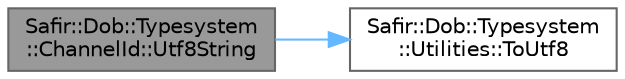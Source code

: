 digraph "Safir::Dob::Typesystem::ChannelId::Utf8String"
{
 // LATEX_PDF_SIZE
  bgcolor="transparent";
  edge [fontname=Helvetica,fontsize=10,labelfontname=Helvetica,labelfontsize=10];
  node [fontname=Helvetica,fontsize=10,shape=box,height=0.2,width=0.4];
  rankdir="LR";
  Node1 [label="Safir::Dob::Typesystem\l::ChannelId::Utf8String",height=0.2,width=0.4,color="gray40", fillcolor="grey60", style="filled", fontcolor="black",tooltip="Convert the string to UTF-8."];
  Node1 -> Node2 [color="steelblue1",style="solid"];
  Node2 [label="Safir::Dob::Typesystem\l::Utilities::ToUtf8",height=0.2,width=0.4,color="grey40", fillcolor="white", style="filled",URL="$a00407.html#a590903d89625dc985b91ec3b195ef78b",tooltip="Convert a std::wstring to UTF8-encoded std::string."];
}

